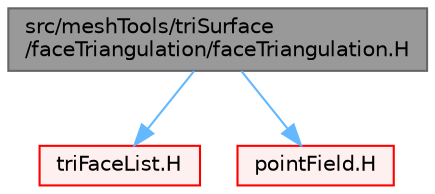digraph "src/meshTools/triSurface/faceTriangulation/faceTriangulation.H"
{
 // LATEX_PDF_SIZE
  bgcolor="transparent";
  edge [fontname=Helvetica,fontsize=10,labelfontname=Helvetica,labelfontsize=10];
  node [fontname=Helvetica,fontsize=10,shape=box,height=0.2,width=0.4];
  Node1 [id="Node000001",label="src/meshTools/triSurface\l/faceTriangulation/faceTriangulation.H",height=0.2,width=0.4,color="gray40", fillcolor="grey60", style="filled", fontcolor="black",tooltip=" "];
  Node1 -> Node2 [id="edge1_Node000001_Node000002",color="steelblue1",style="solid",tooltip=" "];
  Node2 [id="Node000002",label="triFaceList.H",height=0.2,width=0.4,color="red", fillcolor="#FFF0F0", style="filled",URL="$triFaceList_8H.html",tooltip=" "];
  Node1 -> Node143 [id="edge2_Node000001_Node000143",color="steelblue1",style="solid",tooltip=" "];
  Node143 [id="Node000143",label="pointField.H",height=0.2,width=0.4,color="red", fillcolor="#FFF0F0", style="filled",URL="$pointField_8H.html",tooltip=" "];
}
